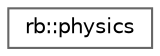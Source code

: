 digraph "Graphical Class Hierarchy"
{
 // LATEX_PDF_SIZE
  bgcolor="transparent";
  edge [fontname=Helvetica,fontsize=10,labelfontname=Helvetica,labelfontsize=10];
  node [fontname=Helvetica,fontsize=10,shape=box,height=0.2,width=0.4];
  rankdir="LR";
  Node0 [label="rb::physics",height=0.2,width=0.4,color="grey40", fillcolor="white", style="filled",URL="$classrb_1_1physics.html",tooltip="Physics service."];
}
